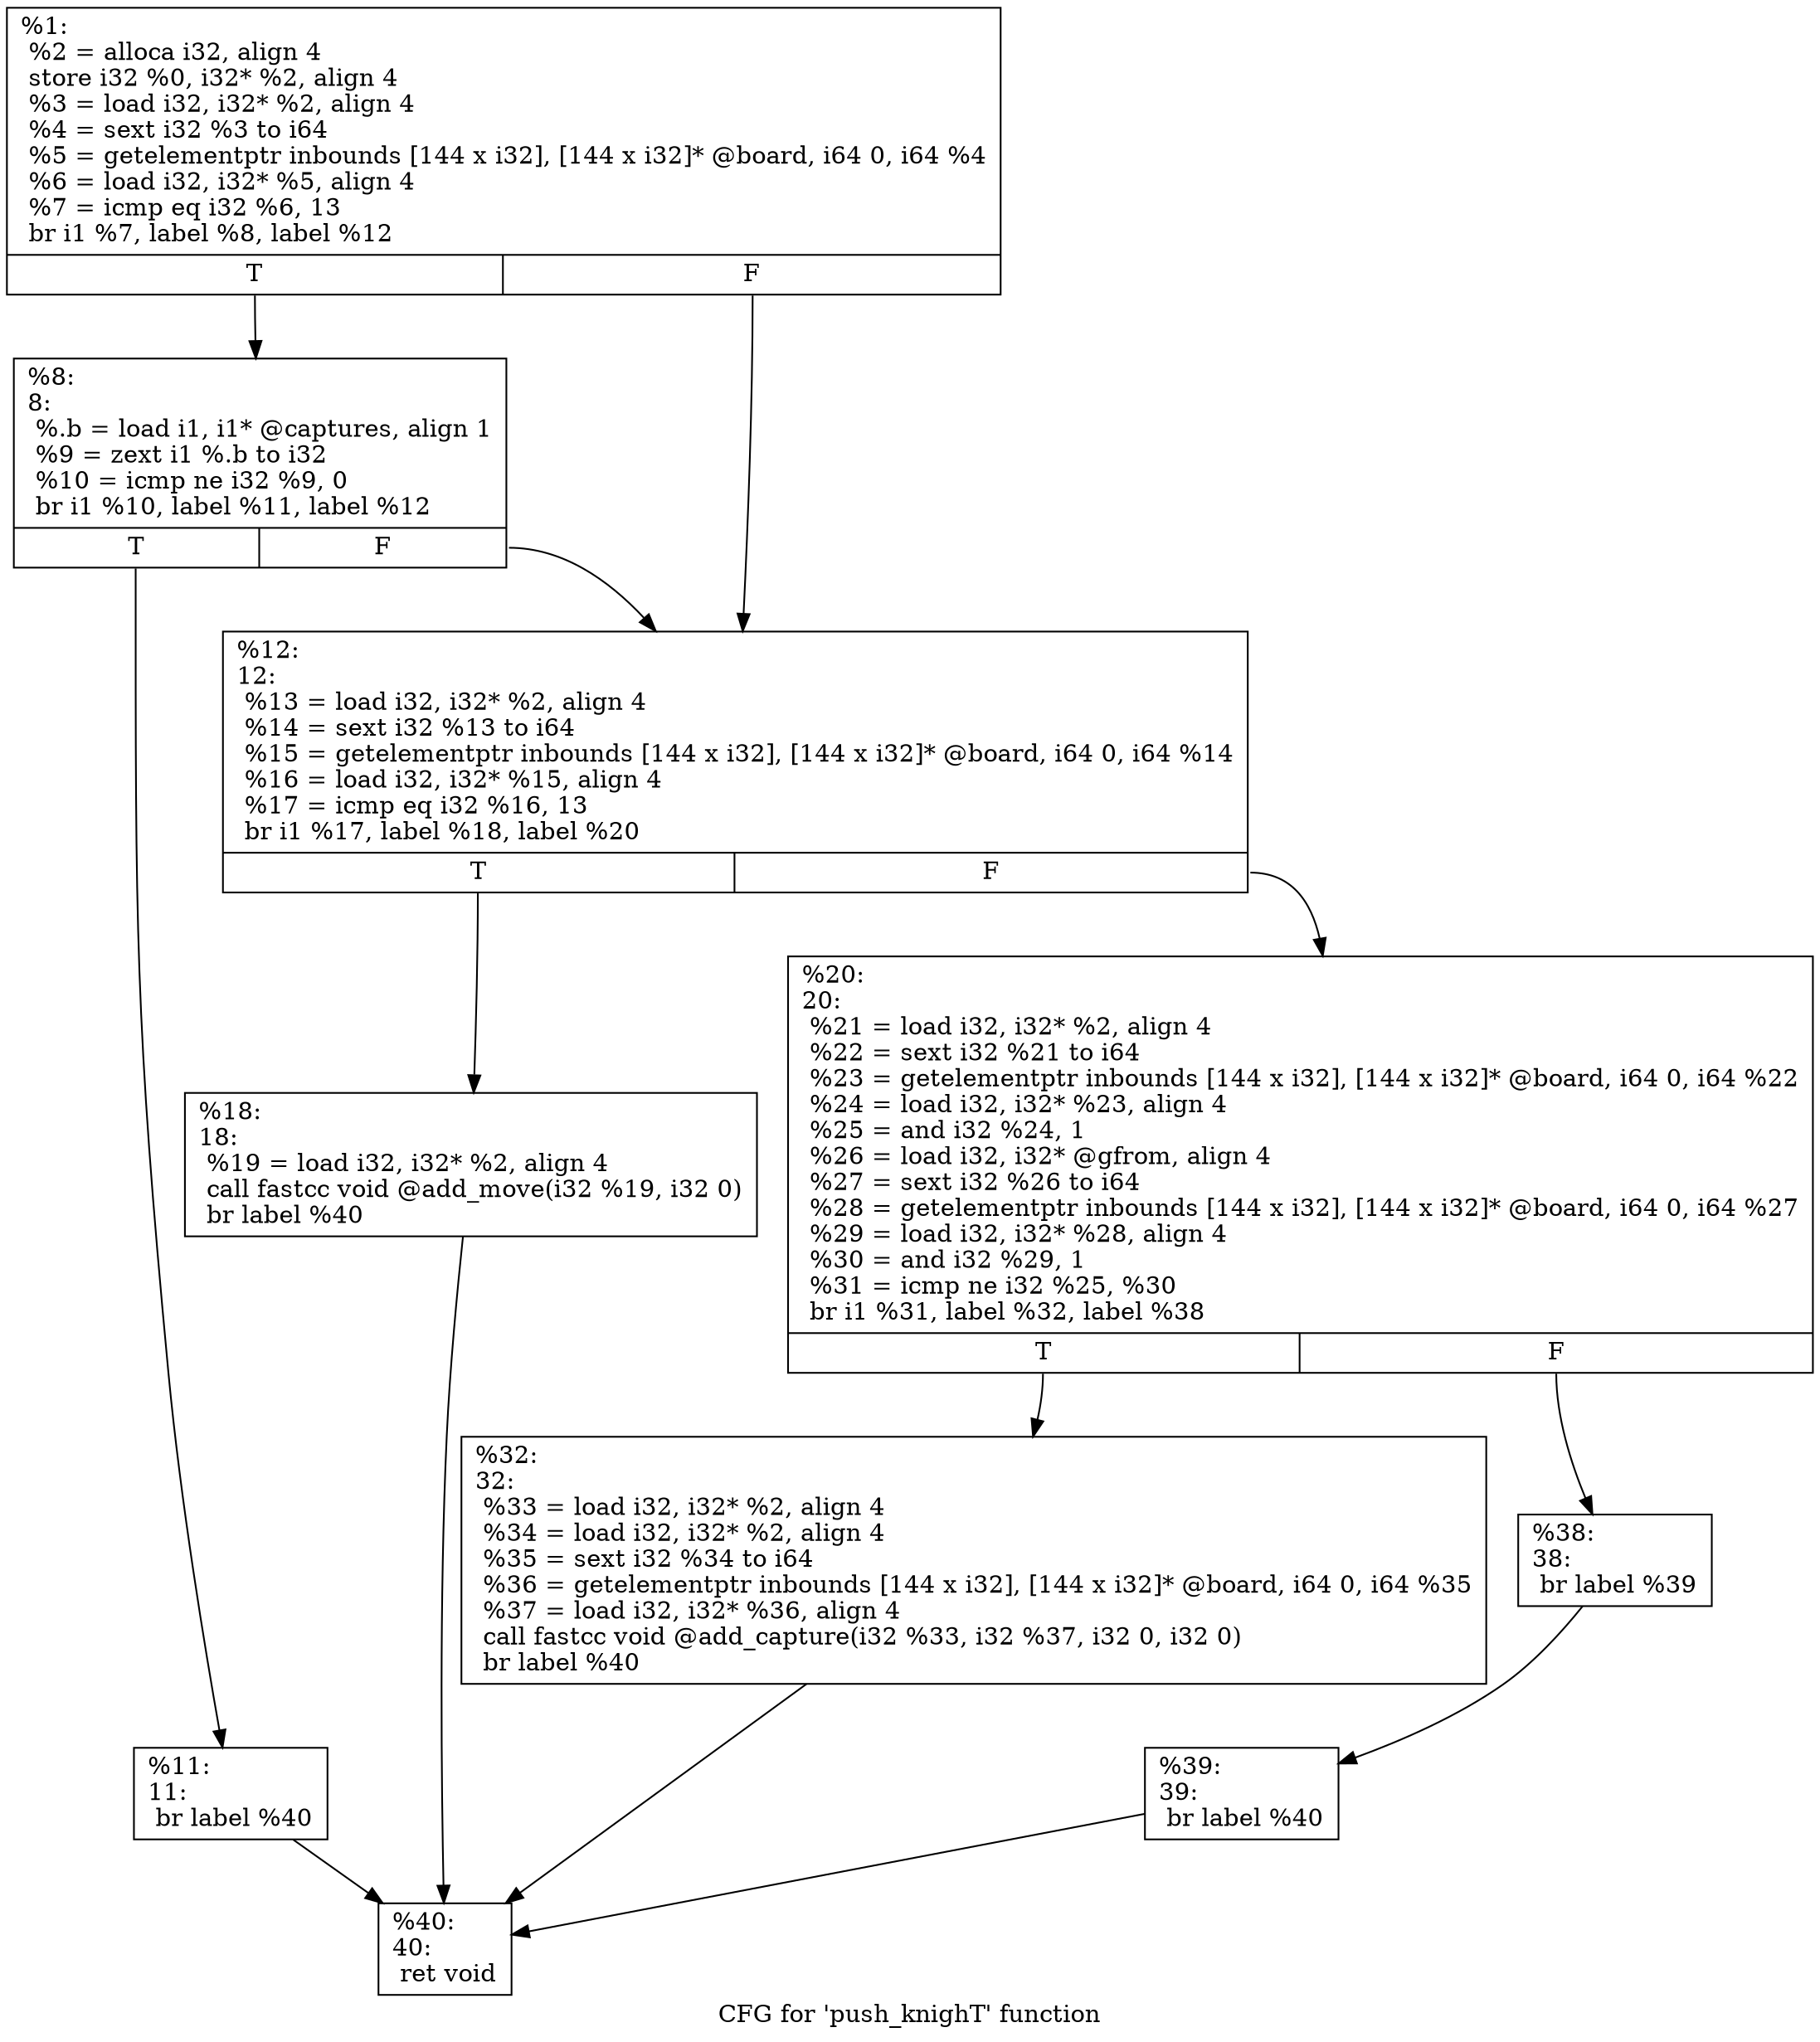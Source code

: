 digraph "CFG for 'push_knighT' function" {
	label="CFG for 'push_knighT' function";

	Node0x2486f00 [shape=record,label="{%1:\l  %2 = alloca i32, align 4\l  store i32 %0, i32* %2, align 4\l  %3 = load i32, i32* %2, align 4\l  %4 = sext i32 %3 to i64\l  %5 = getelementptr inbounds [144 x i32], [144 x i32]* @board, i64 0, i64 %4\l  %6 = load i32, i32* %5, align 4\l  %7 = icmp eq i32 %6, 13\l  br i1 %7, label %8, label %12\l|{<s0>T|<s1>F}}"];
	Node0x2486f00:s0 -> Node0x2486f50;
	Node0x2486f00:s1 -> Node0x2486ff0;
	Node0x2486f50 [shape=record,label="{%8:\l8:                                                \l  %.b = load i1, i1* @captures, align 1\l  %9 = zext i1 %.b to i32\l  %10 = icmp ne i32 %9, 0\l  br i1 %10, label %11, label %12\l|{<s0>T|<s1>F}}"];
	Node0x2486f50:s0 -> Node0x2486fa0;
	Node0x2486f50:s1 -> Node0x2486ff0;
	Node0x2486fa0 [shape=record,label="{%11:\l11:                                               \l  br label %40\l}"];
	Node0x2486fa0 -> Node0x24871d0;
	Node0x2486ff0 [shape=record,label="{%12:\l12:                                               \l  %13 = load i32, i32* %2, align 4\l  %14 = sext i32 %13 to i64\l  %15 = getelementptr inbounds [144 x i32], [144 x i32]* @board, i64 0, i64 %14\l  %16 = load i32, i32* %15, align 4\l  %17 = icmp eq i32 %16, 13\l  br i1 %17, label %18, label %20\l|{<s0>T|<s1>F}}"];
	Node0x2486ff0:s0 -> Node0x2487040;
	Node0x2486ff0:s1 -> Node0x2487090;
	Node0x2487040 [shape=record,label="{%18:\l18:                                               \l  %19 = load i32, i32* %2, align 4\l  call fastcc void @add_move(i32 %19, i32 0)\l  br label %40\l}"];
	Node0x2487040 -> Node0x24871d0;
	Node0x2487090 [shape=record,label="{%20:\l20:                                               \l  %21 = load i32, i32* %2, align 4\l  %22 = sext i32 %21 to i64\l  %23 = getelementptr inbounds [144 x i32], [144 x i32]* @board, i64 0, i64 %22\l  %24 = load i32, i32* %23, align 4\l  %25 = and i32 %24, 1\l  %26 = load i32, i32* @gfrom, align 4\l  %27 = sext i32 %26 to i64\l  %28 = getelementptr inbounds [144 x i32], [144 x i32]* @board, i64 0, i64 %27\l  %29 = load i32, i32* %28, align 4\l  %30 = and i32 %29, 1\l  %31 = icmp ne i32 %25, %30\l  br i1 %31, label %32, label %38\l|{<s0>T|<s1>F}}"];
	Node0x2487090:s0 -> Node0x24870e0;
	Node0x2487090:s1 -> Node0x2487130;
	Node0x24870e0 [shape=record,label="{%32:\l32:                                               \l  %33 = load i32, i32* %2, align 4\l  %34 = load i32, i32* %2, align 4\l  %35 = sext i32 %34 to i64\l  %36 = getelementptr inbounds [144 x i32], [144 x i32]* @board, i64 0, i64 %35\l  %37 = load i32, i32* %36, align 4\l  call fastcc void @add_capture(i32 %33, i32 %37, i32 0, i32 0)\l  br label %40\l}"];
	Node0x24870e0 -> Node0x24871d0;
	Node0x2487130 [shape=record,label="{%38:\l38:                                               \l  br label %39\l}"];
	Node0x2487130 -> Node0x2487180;
	Node0x2487180 [shape=record,label="{%39:\l39:                                               \l  br label %40\l}"];
	Node0x2487180 -> Node0x24871d0;
	Node0x24871d0 [shape=record,label="{%40:\l40:                                               \l  ret void\l}"];
}
